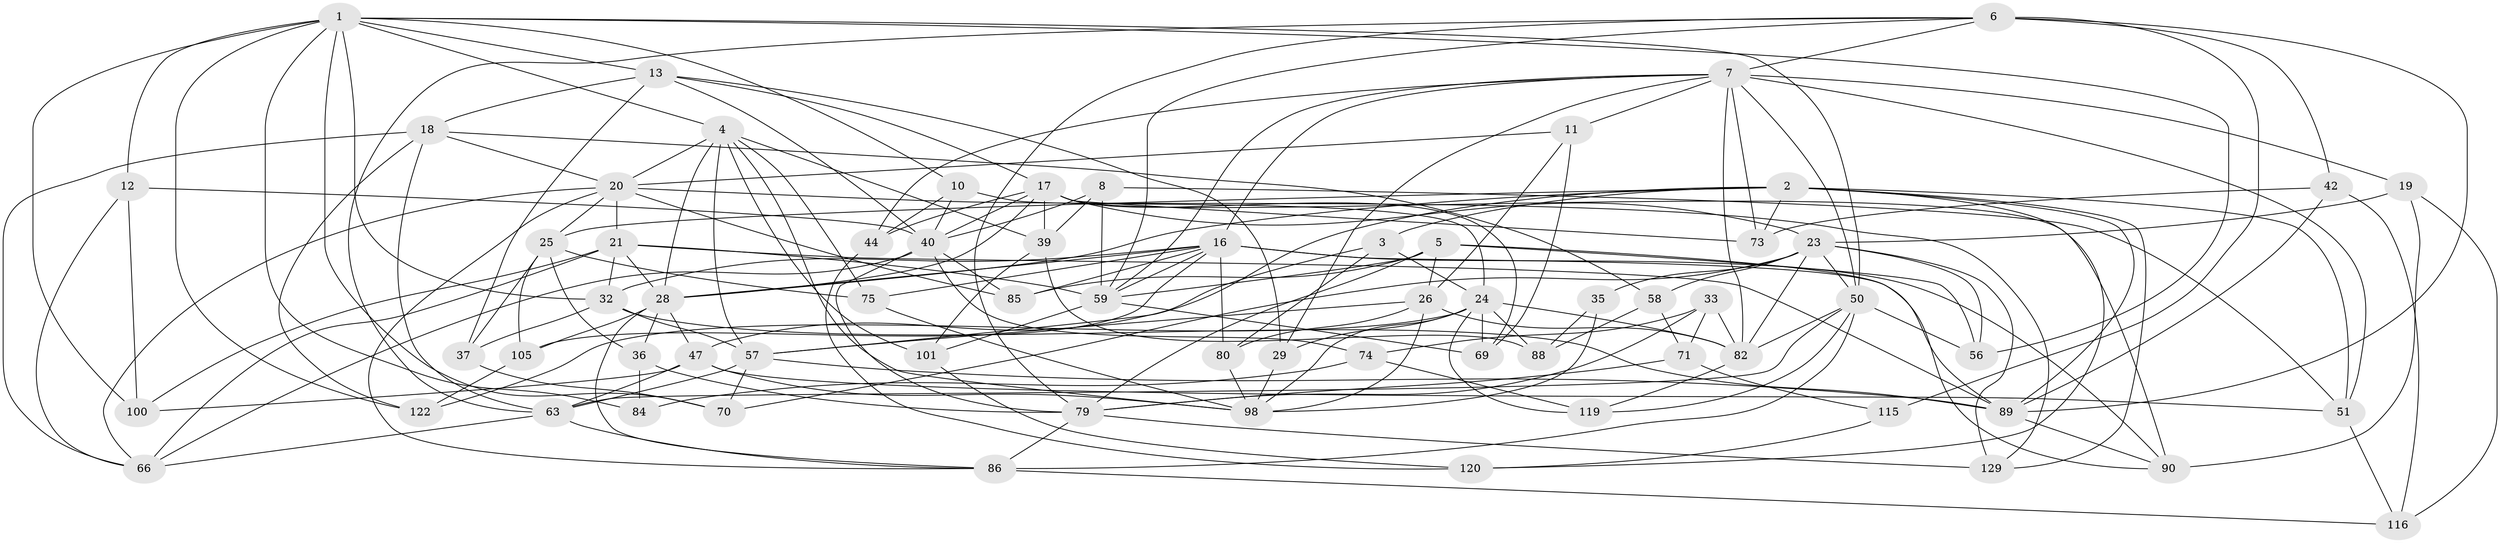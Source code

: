 // original degree distribution, {4: 1.0}
// Generated by graph-tools (version 1.1) at 2025/20/03/04/25 18:20:35]
// undirected, 67 vertices, 190 edges
graph export_dot {
graph [start="1"]
  node [color=gray90,style=filled];
  1 [super="+60"];
  2 [super="+38"];
  3;
  4 [super="+14+31"];
  5 [super="+106"];
  6 [super="+46+127"];
  7 [super="+9+78"];
  8;
  10;
  11;
  12;
  13 [super="+99"];
  16 [super="+27+94"];
  17 [super="+68+22+111"];
  18 [super="+62"];
  19;
  20 [super="+108+135+110"];
  21 [super="+43+30"];
  23 [super="+45"];
  24 [super="+123+34"];
  25 [super="+52"];
  26 [super="+109"];
  28 [super="+102+48"];
  29;
  32 [super="+95"];
  33;
  35;
  36;
  37;
  39 [super="+49"];
  40 [super="+134+87+114"];
  42;
  44;
  47 [super="+54"];
  50 [super="+72"];
  51 [super="+130"];
  56;
  57 [super="+65"];
  58;
  59 [super="+133+67"];
  63 [super="+91+96"];
  66 [super="+92"];
  69;
  70;
  71;
  73;
  74;
  75;
  79 [super="+117"];
  80;
  82 [super="+93+97"];
  84;
  85;
  86 [super="+112"];
  88;
  89 [super="+113"];
  90 [super="+132"];
  98 [super="+103"];
  100;
  101;
  105;
  115;
  116;
  119;
  120;
  122;
  129;
  1 -- 12;
  1 -- 100;
  1 -- 4;
  1 -- 32;
  1 -- 70;
  1 -- 10;
  1 -- 13;
  1 -- 50;
  1 -- 84 [weight=2];
  1 -- 56;
  1 -- 122;
  2 -- 3;
  2 -- 28 [weight=2];
  2 -- 89;
  2 -- 129;
  2 -- 73;
  2 -- 51;
  2 -- 120;
  2 -- 25;
  2 -- 57;
  3 -- 24;
  3 -- 47;
  3 -- 80;
  4 -- 75;
  4 -- 39;
  4 -- 98;
  4 -- 20;
  4 -- 57;
  4 -- 101;
  4 -- 28;
  5 -- 56;
  5 -- 59;
  5 -- 26;
  5 -- 90;
  5 -- 85;
  5 -- 79;
  6 -- 115 [weight=2];
  6 -- 89;
  6 -- 79;
  6 -- 59;
  6 -- 42;
  6 -- 63;
  6 -- 7;
  7 -- 11;
  7 -- 19;
  7 -- 73;
  7 -- 44;
  7 -- 16;
  7 -- 51 [weight=2];
  7 -- 59;
  7 -- 29;
  7 -- 50;
  7 -- 82;
  8 -- 51;
  8 -- 59;
  8 -- 40;
  8 -- 39;
  10 -- 44;
  10 -- 40;
  10 -- 24;
  11 -- 69;
  11 -- 26;
  11 -- 20;
  12 -- 100;
  12 -- 40;
  12 -- 66;
  13 -- 18;
  13 -- 37;
  13 -- 29;
  13 -- 17;
  13 -- 40;
  16 -- 80;
  16 -- 105;
  16 -- 32;
  16 -- 75;
  16 -- 85;
  16 -- 90;
  16 -- 59;
  16 -- 89;
  16 -- 28;
  17 -- 90 [weight=2];
  17 -- 69;
  17 -- 39 [weight=2];
  17 -- 40 [weight=2];
  17 -- 73;
  17 -- 44;
  17 -- 28;
  17 -- 23;
  18 -- 63;
  18 -- 122;
  18 -- 58;
  18 -- 66;
  18 -- 20;
  19 -- 116;
  19 -- 23;
  19 -- 90;
  20 -- 25;
  20 -- 85;
  20 -- 21 [weight=2];
  20 -- 86;
  20 -- 129;
  20 -- 66;
  21 -- 32;
  21 -- 100;
  21 -- 89;
  21 -- 28;
  21 -- 66;
  21 -- 59;
  23 -- 129;
  23 -- 82;
  23 -- 35 [weight=2];
  23 -- 70;
  23 -- 56;
  23 -- 58;
  23 -- 50;
  24 -- 88;
  24 -- 69;
  24 -- 119;
  24 -- 29;
  24 -- 82 [weight=2];
  24 -- 122;
  24 -- 98;
  25 -- 36;
  25 -- 37;
  25 -- 75;
  25 -- 105;
  26 -- 82;
  26 -- 80;
  26 -- 57;
  26 -- 98;
  28 -- 36;
  28 -- 86;
  28 -- 105;
  28 -- 47;
  29 -- 98;
  32 -- 57;
  32 -- 37;
  32 -- 89;
  33 -- 71;
  33 -- 74;
  33 -- 82;
  33 -- 79;
  35 -- 98;
  35 -- 88;
  36 -- 84;
  36 -- 79;
  37 -- 70;
  39 -- 101;
  39 -- 88;
  40 -- 85;
  40 -- 66;
  40 -- 74;
  40 -- 79;
  42 -- 116;
  42 -- 89;
  42 -- 73;
  44 -- 120;
  47 -- 51;
  47 -- 98;
  47 -- 100;
  47 -- 63;
  50 -- 82;
  50 -- 119;
  50 -- 86;
  50 -- 56;
  50 -- 63;
  51 -- 116;
  57 -- 70;
  57 -- 63 [weight=2];
  57 -- 89;
  58 -- 88;
  58 -- 71;
  59 -- 69;
  59 -- 101;
  63 -- 86;
  63 -- 66;
  71 -- 115;
  71 -- 79;
  74 -- 84;
  74 -- 119;
  75 -- 98;
  79 -- 129;
  79 -- 86;
  80 -- 98;
  82 -- 119;
  86 -- 116;
  89 -- 90;
  101 -- 120;
  105 -- 122;
  115 -- 120;
}
